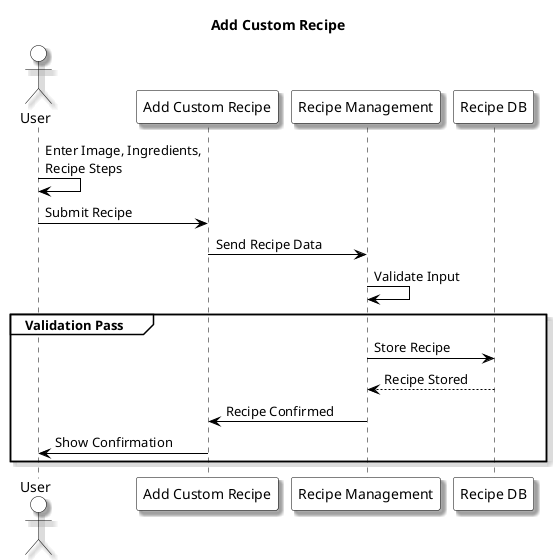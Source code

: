 @startuml
title Add Custom Recipe

' ----- General Diagram Settings -----
skinparam backgroundColor white
skinparam shadowing true

' ----- Sequence/Lifeline Settings -----
skinparam sequence {
  ArrowColor black
  LifeLineBorderColor black
  LifeLineBackgroundColor white
  LifeLineStyle dotted
  ParticipantBorderColor black
  ParticipantBackgroundColor #ECE9F7  ' Light purple fill
  ActorBorderColor black
  ActorBackgroundColor #ECE9F7        ' Light purple fill for actor

  ' Group box styling for "Validation Pass"
  GroupBorderColor black
  GroupBackgroundColor white
  GroupTitleBackgroundColor white
}

' Define participants in left-to-right order
actor "User" as U
participant "Add Custom Recipe" as ACR
participant "Recipe Management" as RM
participant "Recipe DB" as RB

' ----- Outside Validation Pass -----
U -> U: Enter Image, Ingredients,\nRecipe Steps
U -> ACR: Submit Recipe
ACR -> RM: Send Recipe Data
RM -> RM: Validate Input

' ----- Validation Pass box spanning all participants -----
group Validation Pass
  ' 1) Solid arrow from RM -> RB
  RM -> RB: Store Recipe

  ' 2) Dotted arrow from RB -> RM labeled "Recipe Stored"
  RB -[#black,dashed]> RM: Recipe Stored

  ' 3) Solid arrow from RM -> ACR labeled "Recipe Confirmed"
  RM -> ACR: Recipe Confirmed

  ' 4) Solid arrow from ACR -> U labeled "Show Confirmation"
  ACR -> U: Show Confirmation
end

@enduml

